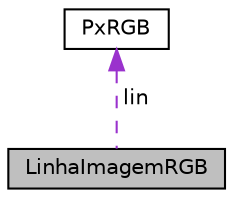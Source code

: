 digraph "LinhaImagemRGB"
{
  edge [fontname="Helvetica",fontsize="10",labelfontname="Helvetica",labelfontsize="10"];
  node [fontname="Helvetica",fontsize="10",shape=record];
  Node1 [label="LinhaImagemRGB",height=0.2,width=0.4,color="black", fillcolor="grey75", style="filled", fontcolor="black"];
  Node2 -> Node1 [dir="back",color="darkorchid3",fontsize="10",style="dashed",label=" lin" ,fontname="Helvetica"];
  Node2 [label="PxRGB",height=0.2,width=0.4,color="black", fillcolor="white", style="filled",URL="$classPxRGB.html"];
}
